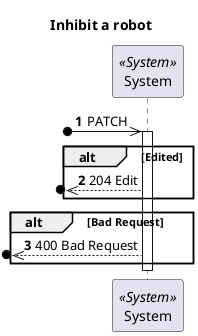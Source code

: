 @startuml
'https://plantuml.com/sequence-diagram

autonumber
skinparam packageStyle rect

title Inhibit a robot

participant "System" as Sys <<System>>

?o->> Sys : PATCH

activate Sys
alt Edited
   ?o<<--Sys : 204 Edit
end
alt Bad Request
   ?o<<--Sys : 400 Bad Request
end
deactivate Sys


@enduml
